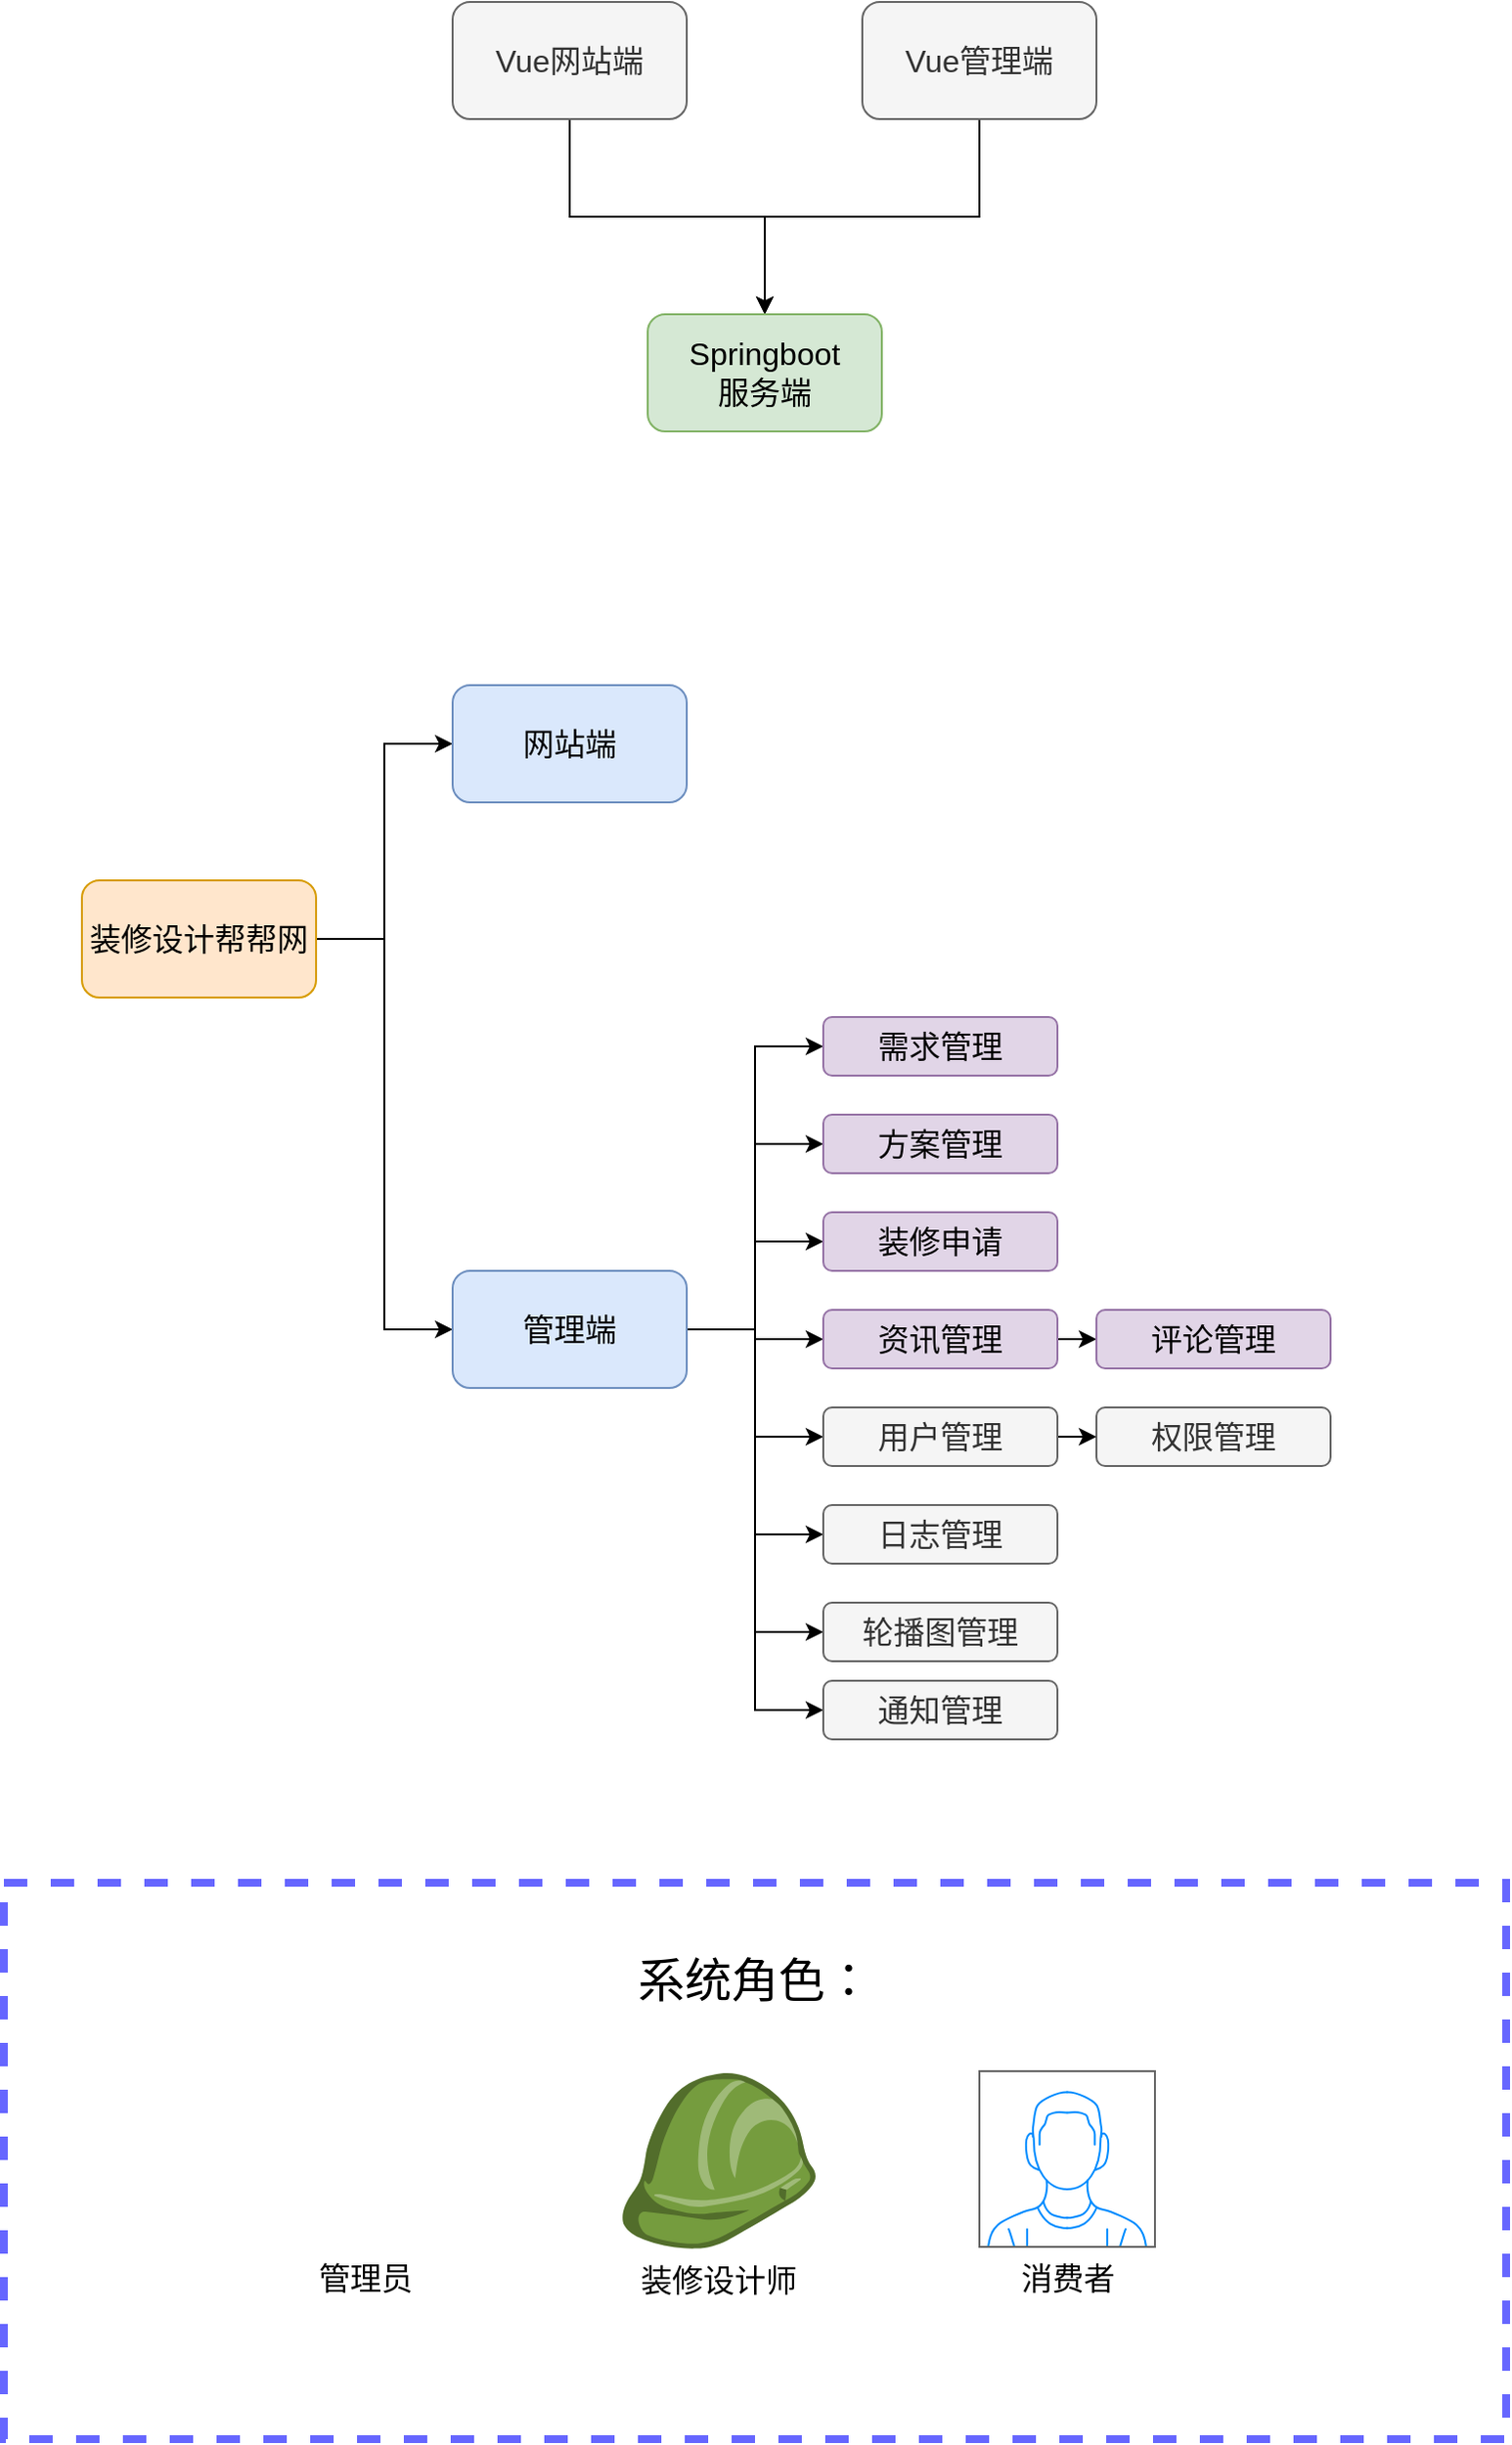 <mxfile version="18.0.3" type="github">
  <diagram id="rGrG1zmKh9LlXgDO_lIi" name="Page-1">
    <mxGraphModel dx="1422" dy="738" grid="1" gridSize="10" guides="1" tooltips="1" connect="1" arrows="1" fold="1" page="1" pageScale="1" pageWidth="827" pageHeight="1169" math="0" shadow="0">
      <root>
        <mxCell id="0" />
        <mxCell id="1" parent="0" />
        <mxCell id="WOlkQkPbS2jkbCL8DzLu-10" style="edgeStyle=orthogonalEdgeStyle;rounded=0;orthogonalLoop=1;jettySize=auto;html=1;exitX=1;exitY=0.5;exitDx=0;exitDy=0;entryX=0;entryY=0.5;entryDx=0;entryDy=0;fontSize=16;" edge="1" parent="1" source="WOlkQkPbS2jkbCL8DzLu-1" target="WOlkQkPbS2jkbCL8DzLu-7">
          <mxGeometry relative="1" as="geometry" />
        </mxCell>
        <mxCell id="WOlkQkPbS2jkbCL8DzLu-11" style="edgeStyle=orthogonalEdgeStyle;rounded=0;orthogonalLoop=1;jettySize=auto;html=1;exitX=1;exitY=0.5;exitDx=0;exitDy=0;entryX=0;entryY=0.5;entryDx=0;entryDy=0;fontSize=16;" edge="1" parent="1" source="WOlkQkPbS2jkbCL8DzLu-1" target="WOlkQkPbS2jkbCL8DzLu-8">
          <mxGeometry relative="1" as="geometry" />
        </mxCell>
        <mxCell id="WOlkQkPbS2jkbCL8DzLu-1" value="装修设计帮帮网" style="rounded=1;whiteSpace=wrap;html=1;fillColor=#ffe6cc;strokeColor=#d79b00;fontSize=16;" vertex="1" parent="1">
          <mxGeometry x="70" y="530" width="120" height="60" as="geometry" />
        </mxCell>
        <mxCell id="WOlkQkPbS2jkbCL8DzLu-5" style="edgeStyle=orthogonalEdgeStyle;rounded=0;orthogonalLoop=1;jettySize=auto;html=1;exitX=0.5;exitY=1;exitDx=0;exitDy=0;entryX=0.5;entryY=0;entryDx=0;entryDy=0;fontSize=16;" edge="1" parent="1" source="WOlkQkPbS2jkbCL8DzLu-2" target="WOlkQkPbS2jkbCL8DzLu-4">
          <mxGeometry relative="1" as="geometry" />
        </mxCell>
        <mxCell id="WOlkQkPbS2jkbCL8DzLu-2" value="Vue网站端" style="rounded=1;whiteSpace=wrap;html=1;fontSize=16;fillColor=#f5f5f5;fontColor=#333333;strokeColor=#666666;" vertex="1" parent="1">
          <mxGeometry x="260" y="80" width="120" height="60" as="geometry" />
        </mxCell>
        <mxCell id="WOlkQkPbS2jkbCL8DzLu-6" style="edgeStyle=orthogonalEdgeStyle;rounded=0;orthogonalLoop=1;jettySize=auto;html=1;exitX=0.5;exitY=1;exitDx=0;exitDy=0;fontSize=16;entryX=0.5;entryY=0;entryDx=0;entryDy=0;" edge="1" parent="1" source="WOlkQkPbS2jkbCL8DzLu-3" target="WOlkQkPbS2jkbCL8DzLu-4">
          <mxGeometry relative="1" as="geometry">
            <mxPoint x="420" y="230" as="targetPoint" />
          </mxGeometry>
        </mxCell>
        <mxCell id="WOlkQkPbS2jkbCL8DzLu-3" value="Vue管理端" style="rounded=1;whiteSpace=wrap;html=1;fontSize=16;fillColor=#f5f5f5;fontColor=#333333;strokeColor=#666666;" vertex="1" parent="1">
          <mxGeometry x="470" y="80" width="120" height="60" as="geometry" />
        </mxCell>
        <mxCell id="WOlkQkPbS2jkbCL8DzLu-4" value="Springboot&lt;br&gt;服务端" style="rounded=1;whiteSpace=wrap;html=1;fontSize=16;fillColor=#d5e8d4;strokeColor=#82b366;" vertex="1" parent="1">
          <mxGeometry x="360" y="240" width="120" height="60" as="geometry" />
        </mxCell>
        <mxCell id="WOlkQkPbS2jkbCL8DzLu-7" value="网站端" style="rounded=1;whiteSpace=wrap;html=1;fillColor=#dae8fc;strokeColor=#6c8ebf;fontSize=16;" vertex="1" parent="1">
          <mxGeometry x="260" y="430" width="120" height="60" as="geometry" />
        </mxCell>
        <mxCell id="WOlkQkPbS2jkbCL8DzLu-22" style="edgeStyle=orthogonalEdgeStyle;rounded=0;orthogonalLoop=1;jettySize=auto;html=1;exitX=1;exitY=0.5;exitDx=0;exitDy=0;entryX=0;entryY=0.5;entryDx=0;entryDy=0;fontSize=16;" edge="1" parent="1" source="WOlkQkPbS2jkbCL8DzLu-8" target="WOlkQkPbS2jkbCL8DzLu-15">
          <mxGeometry relative="1" as="geometry" />
        </mxCell>
        <mxCell id="WOlkQkPbS2jkbCL8DzLu-23" style="edgeStyle=orthogonalEdgeStyle;rounded=0;orthogonalLoop=1;jettySize=auto;html=1;exitX=1;exitY=0.5;exitDx=0;exitDy=0;entryX=0;entryY=0.5;entryDx=0;entryDy=0;fontSize=16;" edge="1" parent="1" source="WOlkQkPbS2jkbCL8DzLu-8" target="WOlkQkPbS2jkbCL8DzLu-16">
          <mxGeometry relative="1" as="geometry" />
        </mxCell>
        <mxCell id="WOlkQkPbS2jkbCL8DzLu-24" style="edgeStyle=orthogonalEdgeStyle;rounded=0;orthogonalLoop=1;jettySize=auto;html=1;exitX=1;exitY=0.5;exitDx=0;exitDy=0;entryX=0;entryY=0.5;entryDx=0;entryDy=0;fontSize=16;" edge="1" parent="1" source="WOlkQkPbS2jkbCL8DzLu-8" target="WOlkQkPbS2jkbCL8DzLu-18">
          <mxGeometry relative="1" as="geometry" />
        </mxCell>
        <mxCell id="WOlkQkPbS2jkbCL8DzLu-25" style="edgeStyle=orthogonalEdgeStyle;rounded=0;orthogonalLoop=1;jettySize=auto;html=1;exitX=1;exitY=0.5;exitDx=0;exitDy=0;entryX=0;entryY=0.5;entryDx=0;entryDy=0;fontSize=16;" edge="1" parent="1" source="WOlkQkPbS2jkbCL8DzLu-8" target="WOlkQkPbS2jkbCL8DzLu-14">
          <mxGeometry relative="1" as="geometry" />
        </mxCell>
        <mxCell id="WOlkQkPbS2jkbCL8DzLu-26" style="edgeStyle=orthogonalEdgeStyle;rounded=0;orthogonalLoop=1;jettySize=auto;html=1;exitX=1;exitY=0.5;exitDx=0;exitDy=0;entryX=0;entryY=0.5;entryDx=0;entryDy=0;fontSize=16;" edge="1" parent="1" source="WOlkQkPbS2jkbCL8DzLu-8" target="WOlkQkPbS2jkbCL8DzLu-12">
          <mxGeometry relative="1" as="geometry" />
        </mxCell>
        <mxCell id="WOlkQkPbS2jkbCL8DzLu-27" style="edgeStyle=orthogonalEdgeStyle;rounded=0;orthogonalLoop=1;jettySize=auto;html=1;exitX=1;exitY=0.5;exitDx=0;exitDy=0;entryX=0;entryY=0.5;entryDx=0;entryDy=0;fontSize=16;" edge="1" parent="1" source="WOlkQkPbS2jkbCL8DzLu-8" target="WOlkQkPbS2jkbCL8DzLu-13">
          <mxGeometry relative="1" as="geometry" />
        </mxCell>
        <mxCell id="WOlkQkPbS2jkbCL8DzLu-28" style="edgeStyle=orthogonalEdgeStyle;rounded=0;orthogonalLoop=1;jettySize=auto;html=1;exitX=1;exitY=0.5;exitDx=0;exitDy=0;entryX=0;entryY=0.5;entryDx=0;entryDy=0;fontSize=16;" edge="1" parent="1" source="WOlkQkPbS2jkbCL8DzLu-8" target="WOlkQkPbS2jkbCL8DzLu-19">
          <mxGeometry relative="1" as="geometry" />
        </mxCell>
        <mxCell id="WOlkQkPbS2jkbCL8DzLu-29" style="edgeStyle=orthogonalEdgeStyle;rounded=0;orthogonalLoop=1;jettySize=auto;html=1;exitX=1;exitY=0.5;exitDx=0;exitDy=0;entryX=0;entryY=0.5;entryDx=0;entryDy=0;fontSize=16;" edge="1" parent="1" source="WOlkQkPbS2jkbCL8DzLu-8" target="WOlkQkPbS2jkbCL8DzLu-21">
          <mxGeometry relative="1" as="geometry" />
        </mxCell>
        <mxCell id="WOlkQkPbS2jkbCL8DzLu-8" value="管理端" style="rounded=1;whiteSpace=wrap;html=1;fillColor=#dae8fc;strokeColor=#6c8ebf;fontSize=16;" vertex="1" parent="1">
          <mxGeometry x="260" y="730" width="120" height="60" as="geometry" />
        </mxCell>
        <mxCell id="WOlkQkPbS2jkbCL8DzLu-9" value="权限管理" style="rounded=1;whiteSpace=wrap;html=1;fillColor=#f5f5f5;strokeColor=#666666;fontSize=16;fontColor=#333333;" vertex="1" parent="1">
          <mxGeometry x="590" y="800" width="120" height="30" as="geometry" />
        </mxCell>
        <mxCell id="WOlkQkPbS2jkbCL8DzLu-31" style="edgeStyle=orthogonalEdgeStyle;rounded=0;orthogonalLoop=1;jettySize=auto;html=1;exitX=1;exitY=0.5;exitDx=0;exitDy=0;entryX=0;entryY=0.5;entryDx=0;entryDy=0;fontSize=16;" edge="1" parent="1" source="WOlkQkPbS2jkbCL8DzLu-12" target="WOlkQkPbS2jkbCL8DzLu-9">
          <mxGeometry relative="1" as="geometry" />
        </mxCell>
        <mxCell id="WOlkQkPbS2jkbCL8DzLu-12" value="用户管理" style="rounded=1;whiteSpace=wrap;html=1;fillColor=#f5f5f5;strokeColor=#666666;fontSize=16;fontColor=#333333;" vertex="1" parent="1">
          <mxGeometry x="450" y="800" width="120" height="30" as="geometry" />
        </mxCell>
        <mxCell id="WOlkQkPbS2jkbCL8DzLu-13" value="日志管理" style="rounded=1;whiteSpace=wrap;html=1;fillColor=#f5f5f5;strokeColor=#666666;fontSize=16;fontColor=#333333;" vertex="1" parent="1">
          <mxGeometry x="450" y="850" width="120" height="30" as="geometry" />
        </mxCell>
        <mxCell id="WOlkQkPbS2jkbCL8DzLu-30" style="edgeStyle=orthogonalEdgeStyle;rounded=0;orthogonalLoop=1;jettySize=auto;html=1;exitX=1;exitY=0.5;exitDx=0;exitDy=0;entryX=0;entryY=0.5;entryDx=0;entryDy=0;fontSize=16;" edge="1" parent="1" source="WOlkQkPbS2jkbCL8DzLu-14" target="WOlkQkPbS2jkbCL8DzLu-17">
          <mxGeometry relative="1" as="geometry" />
        </mxCell>
        <mxCell id="WOlkQkPbS2jkbCL8DzLu-14" value="资讯管理" style="rounded=1;whiteSpace=wrap;html=1;fillColor=#e1d5e7;strokeColor=#9673a6;fontSize=16;" vertex="1" parent="1">
          <mxGeometry x="450" y="750" width="120" height="30" as="geometry" />
        </mxCell>
        <mxCell id="WOlkQkPbS2jkbCL8DzLu-15" value="需求管理" style="rounded=1;whiteSpace=wrap;html=1;fillColor=#e1d5e7;strokeColor=#9673a6;fontSize=16;" vertex="1" parent="1">
          <mxGeometry x="450" y="600" width="120" height="30" as="geometry" />
        </mxCell>
        <mxCell id="WOlkQkPbS2jkbCL8DzLu-16" value="方案管理" style="rounded=1;whiteSpace=wrap;html=1;fillColor=#e1d5e7;strokeColor=#9673a6;fontSize=16;" vertex="1" parent="1">
          <mxGeometry x="450" y="650" width="120" height="30" as="geometry" />
        </mxCell>
        <mxCell id="WOlkQkPbS2jkbCL8DzLu-17" value="评论管理" style="rounded=1;whiteSpace=wrap;html=1;fillColor=#e1d5e7;strokeColor=#9673a6;fontSize=16;" vertex="1" parent="1">
          <mxGeometry x="590" y="750" width="120" height="30" as="geometry" />
        </mxCell>
        <mxCell id="WOlkQkPbS2jkbCL8DzLu-18" value="装修申请" style="rounded=1;whiteSpace=wrap;html=1;fillColor=#e1d5e7;strokeColor=#9673a6;fontSize=16;" vertex="1" parent="1">
          <mxGeometry x="450" y="700" width="120" height="30" as="geometry" />
        </mxCell>
        <mxCell id="WOlkQkPbS2jkbCL8DzLu-19" value="轮播图管理" style="rounded=1;whiteSpace=wrap;html=1;fillColor=#f5f5f5;strokeColor=#666666;fontSize=16;fontColor=#333333;" vertex="1" parent="1">
          <mxGeometry x="450" y="900" width="120" height="30" as="geometry" />
        </mxCell>
        <mxCell id="WOlkQkPbS2jkbCL8DzLu-21" value="通知管理" style="rounded=1;whiteSpace=wrap;html=1;fillColor=#f5f5f5;strokeColor=#666666;fontSize=16;fontColor=#333333;" vertex="1" parent="1">
          <mxGeometry x="450" y="940" width="120" height="30" as="geometry" />
        </mxCell>
        <mxCell id="WOlkQkPbS2jkbCL8DzLu-34" value="装修设计师" style="outlineConnect=0;dashed=0;verticalLabelPosition=bottom;verticalAlign=top;align=center;html=1;shape=mxgraph.aws3.role;fillColor=#759C3E;gradientColor=none;fontSize=16;" vertex="1" parent="1">
          <mxGeometry x="346" y="1141" width="100" height="90" as="geometry" />
        </mxCell>
        <mxCell id="WOlkQkPbS2jkbCL8DzLu-36" value="管理员" style="shape=image;html=1;verticalAlign=top;verticalLabelPosition=bottom;labelBackgroundColor=#ffffff;imageAspect=0;aspect=fixed;image=https://cdn0.iconfinder.com/data/icons/business-startup-10/50/76-128.png;fontSize=16;" vertex="1" parent="1">
          <mxGeometry x="170" y="1141" width="89" height="89" as="geometry" />
        </mxCell>
        <mxCell id="WOlkQkPbS2jkbCL8DzLu-37" value="消费者" style="verticalLabelPosition=bottom;shadow=0;dashed=0;align=center;html=1;verticalAlign=top;strokeWidth=1;shape=mxgraph.mockup.containers.userMale;strokeColor=#666666;strokeColor2=#008cff;fontSize=16;" vertex="1" parent="1">
          <mxGeometry x="530" y="1140" width="90" height="90" as="geometry" />
        </mxCell>
        <mxCell id="WOlkQkPbS2jkbCL8DzLu-38" value="&lt;font style=&quot;font-size: 24px;&quot;&gt;&lt;br&gt;系统角色：&lt;/font&gt;" style="text;html=1;strokeColor=#6666FF;fillColor=none;align=center;verticalAlign=top;whiteSpace=wrap;rounded=0;fontSize=16;dashed=1;strokeWidth=4;" vertex="1" parent="1">
          <mxGeometry x="30" y="1043.5" width="770" height="285" as="geometry" />
        </mxCell>
      </root>
    </mxGraphModel>
  </diagram>
</mxfile>

